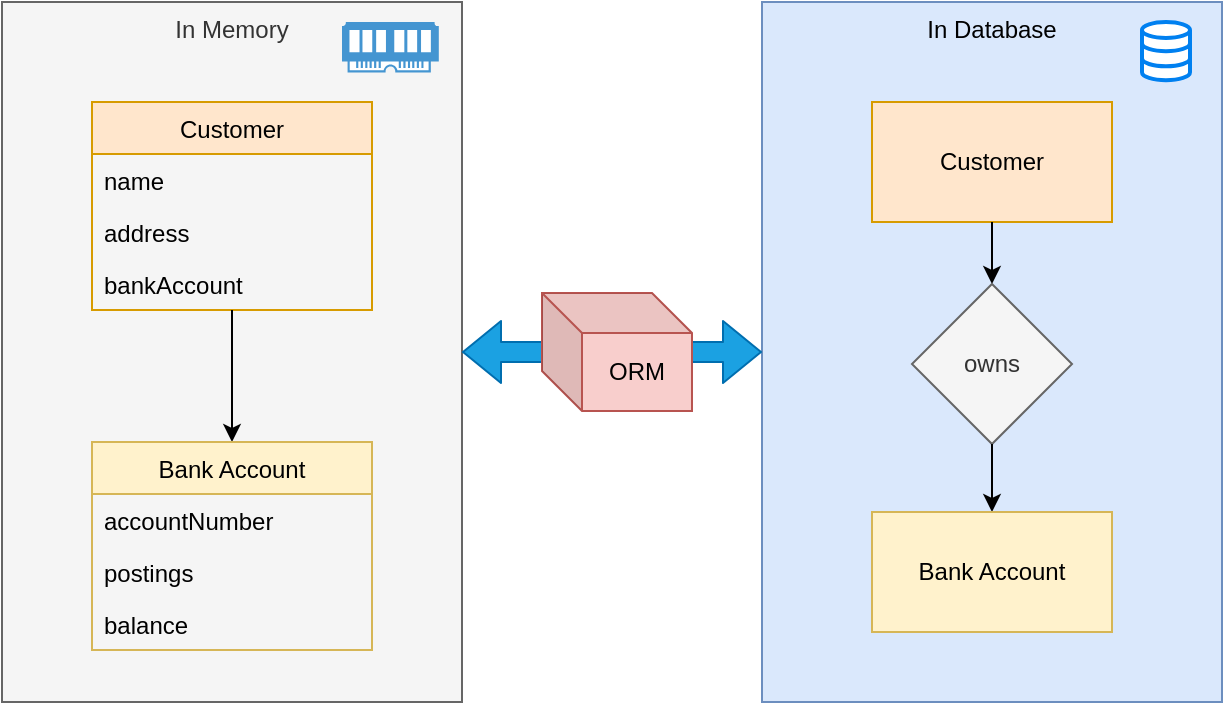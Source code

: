 <mxfile version="11.1.4" type="device"><diagram id="pXe7DIuAb84DW_hGgg9n" name="Page-1"><mxGraphModel dx="1422" dy="708" grid="1" gridSize="10" guides="1" tooltips="1" connect="1" arrows="1" fold="1" page="1" pageScale="1" pageWidth="850" pageHeight="1100" math="0" shadow="0"><root><mxCell id="0"/><mxCell id="1" parent="0"/><mxCell id="vI_zf7wW16etGBwnG9qT-1" value="In Memory" style="rounded=0;whiteSpace=wrap;html=1;verticalAlign=top;fillColor=#f5f5f5;strokeColor=#666666;fontColor=#333333;" vertex="1" parent="1"><mxGeometry x="180" y="330" width="230" height="350" as="geometry"/></mxCell><mxCell id="vI_zf7wW16etGBwnG9qT-4" value="Customer" style="swimlane;fontStyle=0;childLayout=stackLayout;horizontal=1;startSize=26;fillColor=#ffe6cc;horizontalStack=0;resizeParent=1;resizeParentMax=0;resizeLast=0;collapsible=1;marginBottom=0;strokeColor=#d79b00;" vertex="1" parent="1"><mxGeometry x="225" y="380" width="140" height="104" as="geometry"/></mxCell><mxCell id="vI_zf7wW16etGBwnG9qT-5" value="name" style="text;strokeColor=none;fillColor=none;align=left;verticalAlign=top;spacingLeft=4;spacingRight=4;overflow=hidden;rotatable=0;points=[[0,0.5],[1,0.5]];portConstraint=eastwest;" vertex="1" parent="vI_zf7wW16etGBwnG9qT-4"><mxGeometry y="26" width="140" height="26" as="geometry"/></mxCell><mxCell id="vI_zf7wW16etGBwnG9qT-6" value="address" style="text;strokeColor=none;fillColor=none;align=left;verticalAlign=top;spacingLeft=4;spacingRight=4;overflow=hidden;rotatable=0;points=[[0,0.5],[1,0.5]];portConstraint=eastwest;" vertex="1" parent="vI_zf7wW16etGBwnG9qT-4"><mxGeometry y="52" width="140" height="26" as="geometry"/></mxCell><mxCell id="vI_zf7wW16etGBwnG9qT-7" value="bankAccount" style="text;strokeColor=none;fillColor=none;align=left;verticalAlign=top;spacingLeft=4;spacingRight=4;overflow=hidden;rotatable=0;points=[[0,0.5],[1,0.5]];portConstraint=eastwest;" vertex="1" parent="vI_zf7wW16etGBwnG9qT-4"><mxGeometry y="78" width="140" height="26" as="geometry"/></mxCell><mxCell id="vI_zf7wW16etGBwnG9qT-12" style="edgeStyle=orthogonalEdgeStyle;rounded=0;orthogonalLoop=1;jettySize=auto;html=1;exitX=0.5;exitY=0;exitDx=0;exitDy=0;entryX=0.5;entryY=1;entryDx=0;entryDy=0;startArrow=classic;startFill=1;endArrow=none;endFill=0;" edge="1" parent="1" source="vI_zf7wW16etGBwnG9qT-8" target="vI_zf7wW16etGBwnG9qT-4"><mxGeometry relative="1" as="geometry"/></mxCell><mxCell id="vI_zf7wW16etGBwnG9qT-8" value="Bank Account" style="swimlane;fontStyle=0;childLayout=stackLayout;horizontal=1;startSize=26;fillColor=#fff2cc;horizontalStack=0;resizeParent=1;resizeParentMax=0;resizeLast=0;collapsible=1;marginBottom=0;strokeColor=#d6b656;" vertex="1" parent="1"><mxGeometry x="225" y="550" width="140" height="104" as="geometry"/></mxCell><mxCell id="vI_zf7wW16etGBwnG9qT-9" value="accountNumber" style="text;strokeColor=none;fillColor=none;align=left;verticalAlign=top;spacingLeft=4;spacingRight=4;overflow=hidden;rotatable=0;points=[[0,0.5],[1,0.5]];portConstraint=eastwest;" vertex="1" parent="vI_zf7wW16etGBwnG9qT-8"><mxGeometry y="26" width="140" height="26" as="geometry"/></mxCell><mxCell id="vI_zf7wW16etGBwnG9qT-10" value="postings" style="text;strokeColor=none;fillColor=none;align=left;verticalAlign=top;spacingLeft=4;spacingRight=4;overflow=hidden;rotatable=0;points=[[0,0.5],[1,0.5]];portConstraint=eastwest;" vertex="1" parent="vI_zf7wW16etGBwnG9qT-8"><mxGeometry y="52" width="140" height="26" as="geometry"/></mxCell><mxCell id="vI_zf7wW16etGBwnG9qT-11" value="balance" style="text;strokeColor=none;fillColor=none;align=left;verticalAlign=top;spacingLeft=4;spacingRight=4;overflow=hidden;rotatable=0;points=[[0,0.5],[1,0.5]];portConstraint=eastwest;" vertex="1" parent="vI_zf7wW16etGBwnG9qT-8"><mxGeometry y="78" width="140" height="26" as="geometry"/></mxCell><mxCell id="vI_zf7wW16etGBwnG9qT-14" value="In Database" style="rounded=0;whiteSpace=wrap;html=1;verticalAlign=top;fillColor=#dae8fc;strokeColor=#6c8ebf;" vertex="1" parent="1"><mxGeometry x="560" y="330" width="230" height="350" as="geometry"/></mxCell><mxCell id="vI_zf7wW16etGBwnG9qT-15" value="" style="pointerEvents=1;shadow=0;dashed=0;html=1;strokeColor=none;fillColor=#4495D1;labelPosition=center;verticalLabelPosition=bottom;verticalAlign=top;align=center;outlineConnect=0;shape=mxgraph.veeam.ram;" vertex="1" parent="1"><mxGeometry x="350" y="340" width="48.4" height="25.2" as="geometry"/></mxCell><mxCell id="vI_zf7wW16etGBwnG9qT-16" value="" style="html=1;verticalLabelPosition=bottom;align=center;labelBackgroundColor=#ffffff;verticalAlign=top;strokeWidth=2;strokeColor=#0080F0;fillColor=#ffffff;shadow=0;dashed=0;shape=mxgraph.ios7.icons.data;rounded=0;" vertex="1" parent="1"><mxGeometry x="750" y="340" width="24" height="29.1" as="geometry"/></mxCell><mxCell id="vI_zf7wW16etGBwnG9qT-17" value="Customer" style="rounded=0;whiteSpace=wrap;html=1;fillColor=#ffe6cc;strokeColor=#d79b00;" vertex="1" parent="1"><mxGeometry x="615" y="380" width="120" height="60" as="geometry"/></mxCell><mxCell id="vI_zf7wW16etGBwnG9qT-21" style="edgeStyle=orthogonalEdgeStyle;rounded=0;orthogonalLoop=1;jettySize=auto;html=1;exitX=0.5;exitY=0;exitDx=0;exitDy=0;entryX=0.5;entryY=1;entryDx=0;entryDy=0;startArrow=classic;startFill=1;endArrow=none;endFill=0;" edge="1" parent="1" source="vI_zf7wW16etGBwnG9qT-20" target="vI_zf7wW16etGBwnG9qT-17"><mxGeometry relative="1" as="geometry"/></mxCell><mxCell id="vI_zf7wW16etGBwnG9qT-20" value="owns" style="rhombus;whiteSpace=wrap;html=1;rounded=0;fillColor=#f5f5f5;strokeColor=#666666;fontColor=#333333;" vertex="1" parent="1"><mxGeometry x="635" y="471" width="80" height="80" as="geometry"/></mxCell><mxCell id="vI_zf7wW16etGBwnG9qT-23" style="edgeStyle=orthogonalEdgeStyle;rounded=0;orthogonalLoop=1;jettySize=auto;html=1;exitX=0.5;exitY=0;exitDx=0;exitDy=0;startArrow=classic;startFill=1;endArrow=none;endFill=0;" edge="1" parent="1" source="vI_zf7wW16etGBwnG9qT-22" target="vI_zf7wW16etGBwnG9qT-20"><mxGeometry relative="1" as="geometry"/></mxCell><mxCell id="vI_zf7wW16etGBwnG9qT-22" value="Bank Account" style="rounded=0;whiteSpace=wrap;html=1;fillColor=#fff2cc;strokeColor=#d6b656;" vertex="1" parent="1"><mxGeometry x="615" y="585" width="120" height="60" as="geometry"/></mxCell><mxCell id="vI_zf7wW16etGBwnG9qT-26" value="" style="shape=flexArrow;endArrow=classic;startArrow=classic;html=1;exitX=1;exitY=0.5;exitDx=0;exitDy=0;fillColor=#1ba1e2;strokeColor=#006EAF;" edge="1" parent="1" source="vI_zf7wW16etGBwnG9qT-1" target="vI_zf7wW16etGBwnG9qT-14"><mxGeometry width="50" height="50" relative="1" as="geometry"><mxPoint x="460" y="540" as="sourcePoint"/><mxPoint x="510" y="490" as="targetPoint"/></mxGeometry></mxCell><mxCell id="vI_zf7wW16etGBwnG9qT-24" value="ORM" style="shape=cube;whiteSpace=wrap;html=1;boundedLbl=1;backgroundOutline=1;darkOpacity=0.05;darkOpacity2=0.1;rounded=0;fillColor=#f8cecc;strokeColor=#b85450;" vertex="1" parent="1"><mxGeometry x="450" y="475.5" width="75" height="59" as="geometry"/></mxCell></root></mxGraphModel></diagram></mxfile>